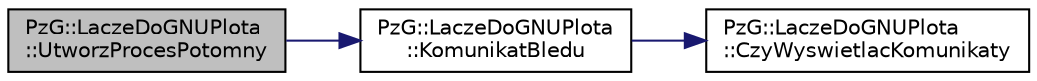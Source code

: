 digraph "PzG::LaczeDoGNUPlota::UtworzProcesPotomny"
{
 // LATEX_PDF_SIZE
  edge [fontname="Helvetica",fontsize="10",labelfontname="Helvetica",labelfontsize="10"];
  node [fontname="Helvetica",fontsize="10",shape=record];
  rankdir="LR";
  Node1 [label="PzG::LaczeDoGNUPlota\l::UtworzProcesPotomny",height=0.2,width=0.4,color="black", fillcolor="grey75", style="filled", fontcolor="black",tooltip="Uruchamia program gnuplot jako proces potomny."];
  Node1 -> Node2 [color="midnightblue",fontsize="10",style="solid",fontname="Helvetica"];
  Node2 [label="PzG::LaczeDoGNUPlota\l::KomunikatBledu",height=0.2,width=0.4,color="black", fillcolor="white", style="filled",URL="$class_pz_g_1_1_lacze_do_g_n_u_plota.html#ae5f907633699e898710cce4351193330",tooltip="Wyświetla komunika błędu."];
  Node2 -> Node3 [color="midnightblue",fontsize="10",style="solid",fontname="Helvetica"];
  Node3 [label="PzG::LaczeDoGNUPlota\l::CzyWyswietlacKomunikaty",height=0.2,width=0.4,color="black", fillcolor="white", style="filled",URL="$class_pz_g_1_1_lacze_do_g_n_u_plota.html#a5e4f3a226ed36f7110032d802d84847c",tooltip="Udostępnia informację czy mają być wyświetlane informacje o błędach."];
}
